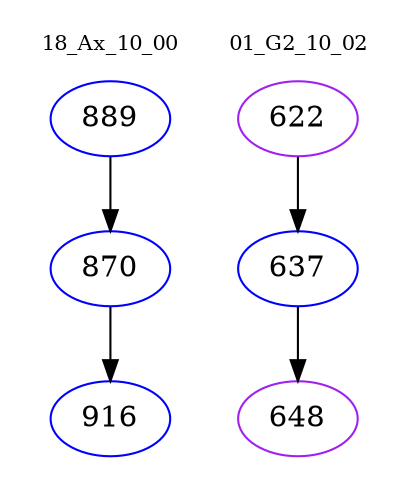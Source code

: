 digraph{
subgraph cluster_0 {
color = white
label = "18_Ax_10_00";
fontsize=10;
T0_889 [label="889", color="blue"]
T0_889 -> T0_870 [color="black"]
T0_870 [label="870", color="blue"]
T0_870 -> T0_916 [color="black"]
T0_916 [label="916", color="blue"]
}
subgraph cluster_1 {
color = white
label = "01_G2_10_02";
fontsize=10;
T1_622 [label="622", color="purple"]
T1_622 -> T1_637 [color="black"]
T1_637 [label="637", color="blue"]
T1_637 -> T1_648 [color="black"]
T1_648 [label="648", color="purple"]
}
}
